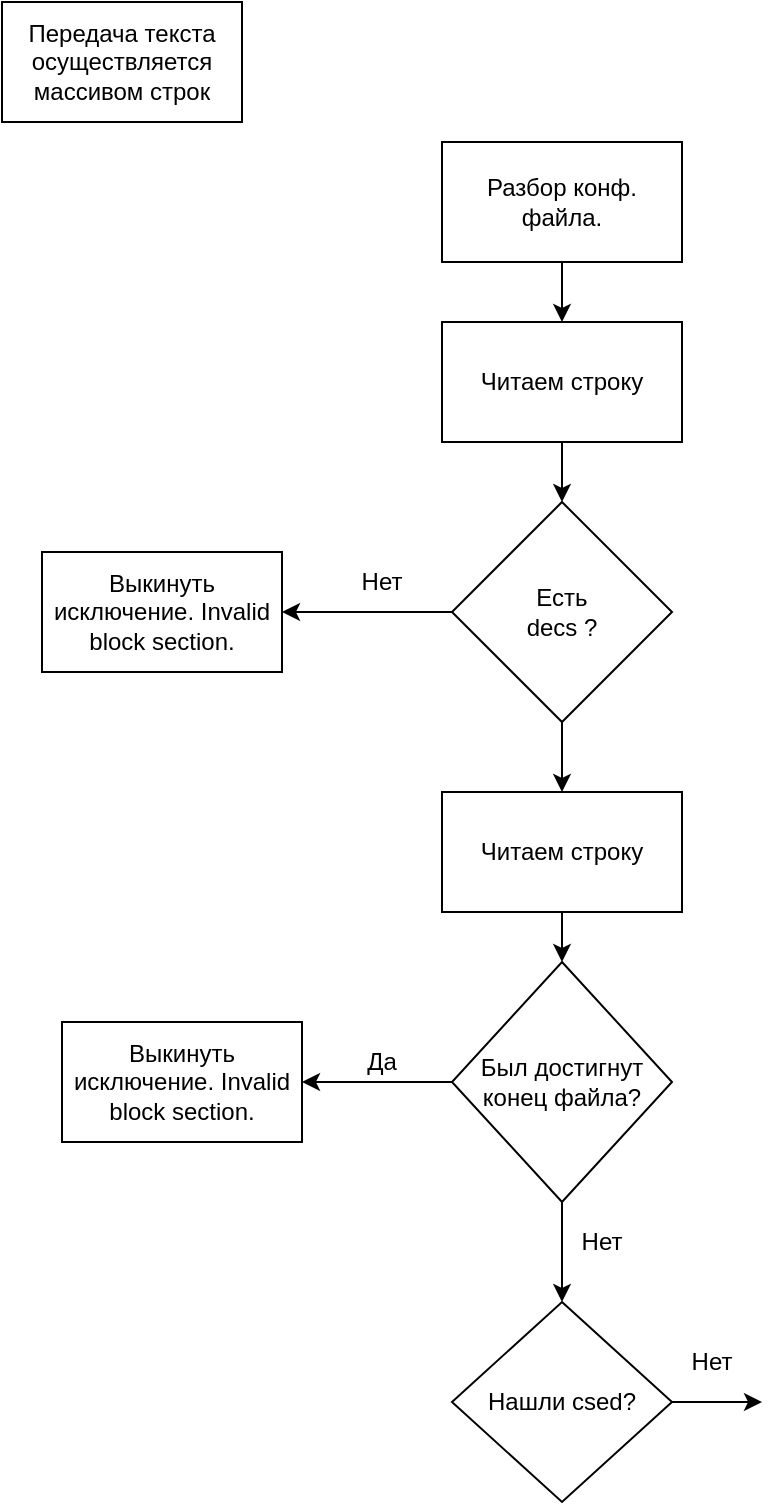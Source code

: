 <mxfile version="14.6.11" type="github">
  <diagram name="Page-1" id="edf60f1a-56cd-e834-aa8a-f176f3a09ee4">
    <mxGraphModel dx="800" dy="480" grid="1" gridSize="10" guides="1" tooltips="1" connect="1" arrows="1" fold="1" page="1" pageScale="1" pageWidth="1100" pageHeight="850" background="none" math="0" shadow="0">
      <root>
        <mxCell id="0" />
        <mxCell id="1" parent="0" />
        <mxCell id="_PhLCO9Q2bOIfNgRdVM_-5" style="edgeStyle=orthogonalEdgeStyle;rounded=0;orthogonalLoop=1;jettySize=auto;html=1;exitX=0.5;exitY=1;exitDx=0;exitDy=0;entryX=0.5;entryY=0;entryDx=0;entryDy=0;" edge="1" parent="1" source="_PhLCO9Q2bOIfNgRdVM_-1" target="_PhLCO9Q2bOIfNgRdVM_-14">
          <mxGeometry relative="1" as="geometry" />
        </mxCell>
        <mxCell id="_PhLCO9Q2bOIfNgRdVM_-1" value="Разбор конф. файла." style="rounded=0;whiteSpace=wrap;html=1;" vertex="1" parent="1">
          <mxGeometry x="360" y="80" width="120" height="60" as="geometry" />
        </mxCell>
        <mxCell id="_PhLCO9Q2bOIfNgRdVM_-6" style="edgeStyle=orthogonalEdgeStyle;rounded=0;orthogonalLoop=1;jettySize=auto;html=1;exitX=0;exitY=0.5;exitDx=0;exitDy=0;entryX=1;entryY=0.5;entryDx=0;entryDy=0;" edge="1" parent="1" source="_PhLCO9Q2bOIfNgRdVM_-2" target="_PhLCO9Q2bOIfNgRdVM_-3">
          <mxGeometry relative="1" as="geometry" />
        </mxCell>
        <mxCell id="_PhLCO9Q2bOIfNgRdVM_-18" style="edgeStyle=orthogonalEdgeStyle;rounded=0;orthogonalLoop=1;jettySize=auto;html=1;exitX=0.5;exitY=1;exitDx=0;exitDy=0;" edge="1" parent="1" source="_PhLCO9Q2bOIfNgRdVM_-2" target="_PhLCO9Q2bOIfNgRdVM_-16">
          <mxGeometry relative="1" as="geometry" />
        </mxCell>
        <mxCell id="_PhLCO9Q2bOIfNgRdVM_-2" value="&lt;div&gt;Есть&lt;/div&gt;&lt;div&gt;decs ?&lt;br&gt;&lt;/div&gt;" style="rhombus;whiteSpace=wrap;html=1;" vertex="1" parent="1">
          <mxGeometry x="365" y="260" width="110" height="110" as="geometry" />
        </mxCell>
        <mxCell id="_PhLCO9Q2bOIfNgRdVM_-3" value="Выкинуть исключение. Invalid block section." style="rounded=0;whiteSpace=wrap;html=1;" vertex="1" parent="1">
          <mxGeometry x="160" y="285" width="120" height="60" as="geometry" />
        </mxCell>
        <mxCell id="_PhLCO9Q2bOIfNgRdVM_-7" value="Нет" style="text;html=1;strokeColor=none;fillColor=none;align=center;verticalAlign=middle;whiteSpace=wrap;rounded=0;" vertex="1" parent="1">
          <mxGeometry x="310" y="290" width="40" height="20" as="geometry" />
        </mxCell>
        <mxCell id="_PhLCO9Q2bOIfNgRdVM_-8" value="Передача текста осуществляется массивом строк" style="rounded=0;whiteSpace=wrap;html=1;" vertex="1" parent="1">
          <mxGeometry x="140" y="10" width="120" height="60" as="geometry" />
        </mxCell>
        <mxCell id="_PhLCO9Q2bOIfNgRdVM_-20" style="edgeStyle=orthogonalEdgeStyle;rounded=0;orthogonalLoop=1;jettySize=auto;html=1;exitX=0;exitY=0.5;exitDx=0;exitDy=0;entryX=1;entryY=0.5;entryDx=0;entryDy=0;" edge="1" parent="1" source="_PhLCO9Q2bOIfNgRdVM_-13" target="_PhLCO9Q2bOIfNgRdVM_-19">
          <mxGeometry relative="1" as="geometry" />
        </mxCell>
        <mxCell id="_PhLCO9Q2bOIfNgRdVM_-13" value="Был достигнут конец файла?" style="rhombus;whiteSpace=wrap;html=1;" vertex="1" parent="1">
          <mxGeometry x="365" y="490" width="110" height="120" as="geometry" />
        </mxCell>
        <mxCell id="_PhLCO9Q2bOIfNgRdVM_-15" style="edgeStyle=orthogonalEdgeStyle;rounded=0;orthogonalLoop=1;jettySize=auto;html=1;exitX=0.5;exitY=1;exitDx=0;exitDy=0;entryX=0.5;entryY=0;entryDx=0;entryDy=0;" edge="1" parent="1" source="_PhLCO9Q2bOIfNgRdVM_-14" target="_PhLCO9Q2bOIfNgRdVM_-2">
          <mxGeometry relative="1" as="geometry" />
        </mxCell>
        <mxCell id="_PhLCO9Q2bOIfNgRdVM_-14" value="Читаем строку" style="rounded=0;whiteSpace=wrap;html=1;" vertex="1" parent="1">
          <mxGeometry x="360" y="170" width="120" height="60" as="geometry" />
        </mxCell>
        <mxCell id="_PhLCO9Q2bOIfNgRdVM_-21" style="edgeStyle=orthogonalEdgeStyle;rounded=0;orthogonalLoop=1;jettySize=auto;html=1;exitX=0.5;exitY=1;exitDx=0;exitDy=0;" edge="1" parent="1" source="_PhLCO9Q2bOIfNgRdVM_-16" target="_PhLCO9Q2bOIfNgRdVM_-13">
          <mxGeometry relative="1" as="geometry" />
        </mxCell>
        <mxCell id="_PhLCO9Q2bOIfNgRdVM_-16" value="Читаем строку" style="rounded=0;whiteSpace=wrap;html=1;" vertex="1" parent="1">
          <mxGeometry x="360" y="405" width="120" height="60" as="geometry" />
        </mxCell>
        <mxCell id="_PhLCO9Q2bOIfNgRdVM_-19" value="Выкинуть исключение. Invalid block section." style="rounded=0;whiteSpace=wrap;html=1;" vertex="1" parent="1">
          <mxGeometry x="170" y="520" width="120" height="60" as="geometry" />
        </mxCell>
        <mxCell id="_PhLCO9Q2bOIfNgRdVM_-22" value="Да" style="text;html=1;strokeColor=none;fillColor=none;align=center;verticalAlign=middle;whiteSpace=wrap;rounded=0;" vertex="1" parent="1">
          <mxGeometry x="310" y="530" width="40" height="20" as="geometry" />
        </mxCell>
        <mxCell id="_PhLCO9Q2bOIfNgRdVM_-24" value="" style="endArrow=classic;html=1;exitX=0.5;exitY=1;exitDx=0;exitDy=0;entryX=0.5;entryY=0;entryDx=0;entryDy=0;" edge="1" parent="1" source="_PhLCO9Q2bOIfNgRdVM_-13">
          <mxGeometry width="50" height="50" relative="1" as="geometry">
            <mxPoint x="390" y="680" as="sourcePoint" />
            <mxPoint x="420" y="660" as="targetPoint" />
          </mxGeometry>
        </mxCell>
        <mxCell id="_PhLCO9Q2bOIfNgRdVM_-25" value="Нет" style="text;html=1;strokeColor=none;fillColor=none;align=center;verticalAlign=middle;whiteSpace=wrap;rounded=0;" vertex="1" parent="1">
          <mxGeometry x="420" y="620" width="40" height="20" as="geometry" />
        </mxCell>
        <mxCell id="_PhLCO9Q2bOIfNgRdVM_-27" style="edgeStyle=orthogonalEdgeStyle;rounded=0;orthogonalLoop=1;jettySize=auto;html=1;exitX=1;exitY=0.5;exitDx=0;exitDy=0;" edge="1" parent="1" source="_PhLCO9Q2bOIfNgRdVM_-26">
          <mxGeometry relative="1" as="geometry">
            <mxPoint x="520" y="710" as="targetPoint" />
          </mxGeometry>
        </mxCell>
        <mxCell id="_PhLCO9Q2bOIfNgRdVM_-26" value="Нашли csed?" style="rhombus;whiteSpace=wrap;html=1;" vertex="1" parent="1">
          <mxGeometry x="365" y="660" width="110" height="100" as="geometry" />
        </mxCell>
        <mxCell id="_PhLCO9Q2bOIfNgRdVM_-28" value="Нет" style="text;html=1;strokeColor=none;fillColor=none;align=center;verticalAlign=middle;whiteSpace=wrap;rounded=0;" vertex="1" parent="1">
          <mxGeometry x="475" y="680" width="40" height="20" as="geometry" />
        </mxCell>
      </root>
    </mxGraphModel>
  </diagram>
</mxfile>

